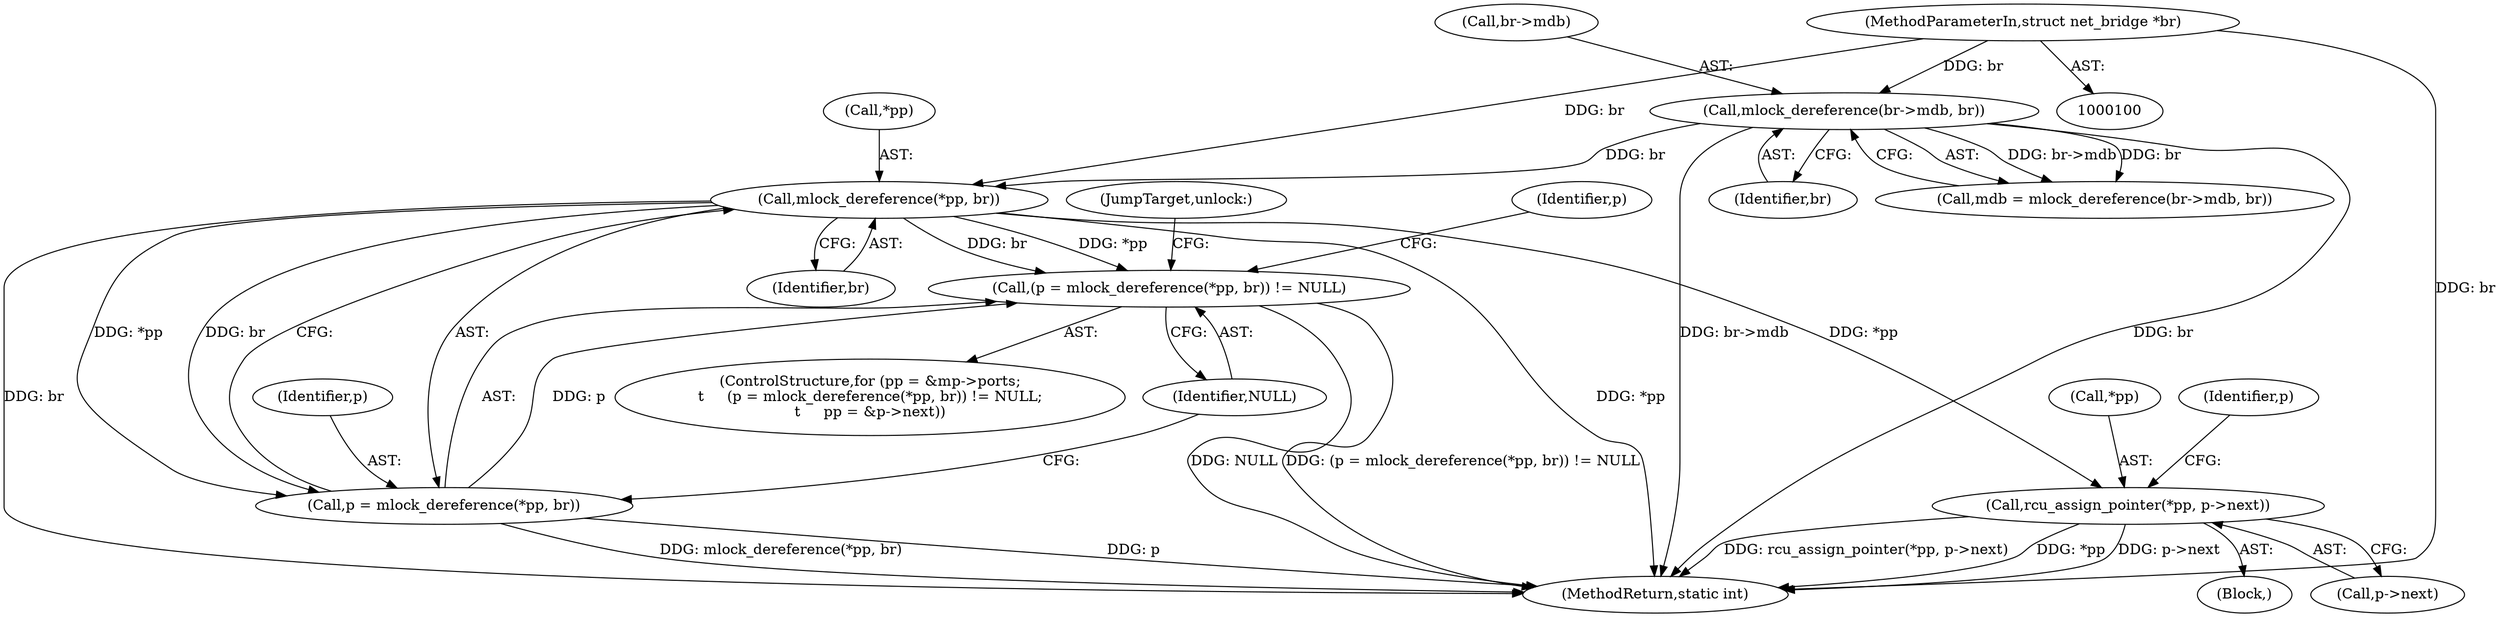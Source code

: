 digraph "0_linux_c7e8e8a8f7a70b343ca1e0f90a31e35ab2d16de1@API" {
"1000211" [label="(Call,mlock_dereference(*pp, br))"];
"1000186" [label="(Call,mlock_dereference(br->mdb, br))"];
"1000101" [label="(MethodParameterIn,struct net_bridge *br)"];
"1000208" [label="(Call,(p = mlock_dereference(*pp, br)) != NULL)"];
"1000209" [label="(Call,p = mlock_dereference(*pp, br))"];
"1000250" [label="(Call,rcu_assign_pointer(*pp, p->next))"];
"1000251" [label="(Call,*pp)"];
"1000190" [label="(Identifier,br)"];
"1000187" [label="(Call,br->mdb)"];
"1000215" [label="(Identifier,NULL)"];
"1000212" [label="(Call,*pp)"];
"1000210" [label="(Identifier,p)"];
"1000201" [label="(ControlStructure,for (pp = &mp->ports;\n\t     (p = mlock_dereference(*pp, br)) != NULL;\n\t     pp = &p->next))"];
"1000186" [label="(Call,mlock_dereference(br->mdb, br))"];
"1000250" [label="(Call,rcu_assign_pointer(*pp, p->next))"];
"1000222" [label="(Block,)"];
"1000259" [label="(Identifier,p)"];
"1000253" [label="(Call,p->next)"];
"1000309" [label="(MethodReturn,static int)"];
"1000209" [label="(Call,p = mlock_dereference(*pp, br))"];
"1000301" [label="(JumpTarget,unlock:)"];
"1000214" [label="(Identifier,br)"];
"1000208" [label="(Call,(p = mlock_dereference(*pp, br)) != NULL)"];
"1000227" [label="(Identifier,p)"];
"1000211" [label="(Call,mlock_dereference(*pp, br))"];
"1000184" [label="(Call,mdb = mlock_dereference(br->mdb, br))"];
"1000101" [label="(MethodParameterIn,struct net_bridge *br)"];
"1000211" -> "1000209"  [label="AST: "];
"1000211" -> "1000214"  [label="CFG: "];
"1000212" -> "1000211"  [label="AST: "];
"1000214" -> "1000211"  [label="AST: "];
"1000209" -> "1000211"  [label="CFG: "];
"1000211" -> "1000309"  [label="DDG: br"];
"1000211" -> "1000309"  [label="DDG: *pp"];
"1000211" -> "1000208"  [label="DDG: *pp"];
"1000211" -> "1000208"  [label="DDG: br"];
"1000211" -> "1000209"  [label="DDG: *pp"];
"1000211" -> "1000209"  [label="DDG: br"];
"1000186" -> "1000211"  [label="DDG: br"];
"1000101" -> "1000211"  [label="DDG: br"];
"1000211" -> "1000250"  [label="DDG: *pp"];
"1000186" -> "1000184"  [label="AST: "];
"1000186" -> "1000190"  [label="CFG: "];
"1000187" -> "1000186"  [label="AST: "];
"1000190" -> "1000186"  [label="AST: "];
"1000184" -> "1000186"  [label="CFG: "];
"1000186" -> "1000309"  [label="DDG: br->mdb"];
"1000186" -> "1000309"  [label="DDG: br"];
"1000186" -> "1000184"  [label="DDG: br->mdb"];
"1000186" -> "1000184"  [label="DDG: br"];
"1000101" -> "1000186"  [label="DDG: br"];
"1000101" -> "1000100"  [label="AST: "];
"1000101" -> "1000309"  [label="DDG: br"];
"1000208" -> "1000201"  [label="AST: "];
"1000208" -> "1000215"  [label="CFG: "];
"1000209" -> "1000208"  [label="AST: "];
"1000215" -> "1000208"  [label="AST: "];
"1000227" -> "1000208"  [label="CFG: "];
"1000301" -> "1000208"  [label="CFG: "];
"1000208" -> "1000309"  [label="DDG: (p = mlock_dereference(*pp, br)) != NULL"];
"1000208" -> "1000309"  [label="DDG: NULL"];
"1000209" -> "1000208"  [label="DDG: p"];
"1000210" -> "1000209"  [label="AST: "];
"1000215" -> "1000209"  [label="CFG: "];
"1000209" -> "1000309"  [label="DDG: p"];
"1000209" -> "1000309"  [label="DDG: mlock_dereference(*pp, br)"];
"1000250" -> "1000222"  [label="AST: "];
"1000250" -> "1000253"  [label="CFG: "];
"1000251" -> "1000250"  [label="AST: "];
"1000253" -> "1000250"  [label="AST: "];
"1000259" -> "1000250"  [label="CFG: "];
"1000250" -> "1000309"  [label="DDG: *pp"];
"1000250" -> "1000309"  [label="DDG: p->next"];
"1000250" -> "1000309"  [label="DDG: rcu_assign_pointer(*pp, p->next)"];
}
